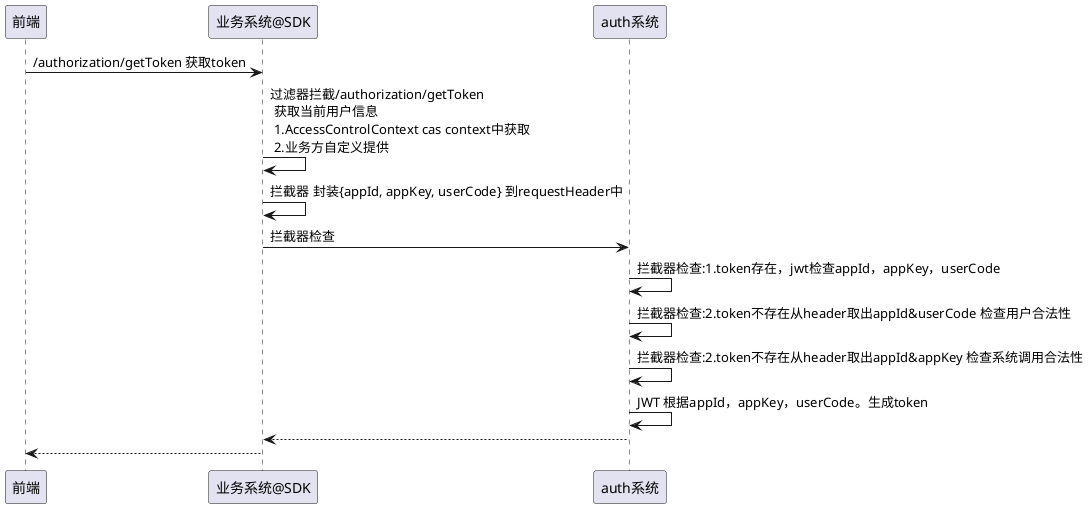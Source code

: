 @startuml
前端 -> 业务系统@SDK : /authorization/getToken 获取token
业务系统@SDK -> 业务系统@SDK : 过滤器拦截/authorization/getToken \n 获取当前用户信息 \n 1.AccessControlContext cas context中获取 \n 2.业务方自定义提供
业务系统@SDK -> 业务系统@SDK : 拦截器 封装{appId, appKey, userCode} 到requestHeader中
业务系统@SDK -> auth系统 : 拦截器检查
auth系统 -> auth系统:拦截器检查:1.token存在，jwt检查appId，appKey，userCode
auth系统 -> auth系统:拦截器检查:2.token不存在从header取出appId&userCode 检查用户合法性
auth系统 -> auth系统:拦截器检查:2.token不存在从header取出appId&appKey 检查系统调用合法性

auth系统 -> auth系统 : JWT 根据appId，appKey，userCode。生成token
auth系统 --> 业务系统@SDK
业务系统@SDK --> 前端

@enduml